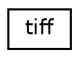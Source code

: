 digraph "Graphical Class Hierarchy"
{
  edge [fontname="Helvetica",fontsize="10",labelfontname="Helvetica",labelfontsize="10"];
  node [fontname="Helvetica",fontsize="10",shape=record];
  rankdir="LR";
  Node1 [label="tiff",height=0.2,width=0.4,color="black", fillcolor="white", style="filled",URL="$structtiff.html"];
}
